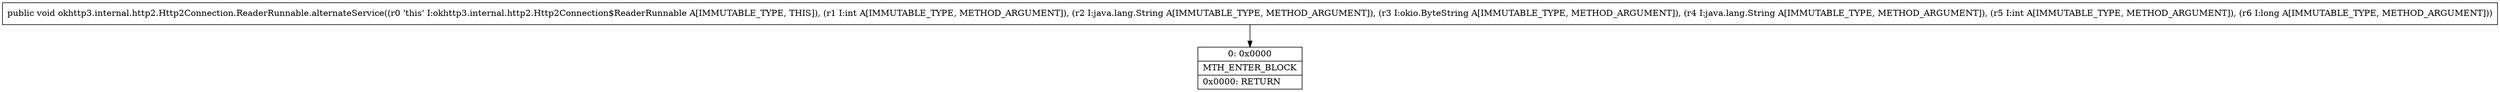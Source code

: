 digraph "CFG forokhttp3.internal.http2.Http2Connection.ReaderRunnable.alternateService(ILjava\/lang\/String;Lokio\/ByteString;Ljava\/lang\/String;IJ)V" {
Node_0 [shape=record,label="{0\:\ 0x0000|MTH_ENTER_BLOCK\l|0x0000: RETURN   \l}"];
MethodNode[shape=record,label="{public void okhttp3.internal.http2.Http2Connection.ReaderRunnable.alternateService((r0 'this' I:okhttp3.internal.http2.Http2Connection$ReaderRunnable A[IMMUTABLE_TYPE, THIS]), (r1 I:int A[IMMUTABLE_TYPE, METHOD_ARGUMENT]), (r2 I:java.lang.String A[IMMUTABLE_TYPE, METHOD_ARGUMENT]), (r3 I:okio.ByteString A[IMMUTABLE_TYPE, METHOD_ARGUMENT]), (r4 I:java.lang.String A[IMMUTABLE_TYPE, METHOD_ARGUMENT]), (r5 I:int A[IMMUTABLE_TYPE, METHOD_ARGUMENT]), (r6 I:long A[IMMUTABLE_TYPE, METHOD_ARGUMENT])) }"];
MethodNode -> Node_0;
}

